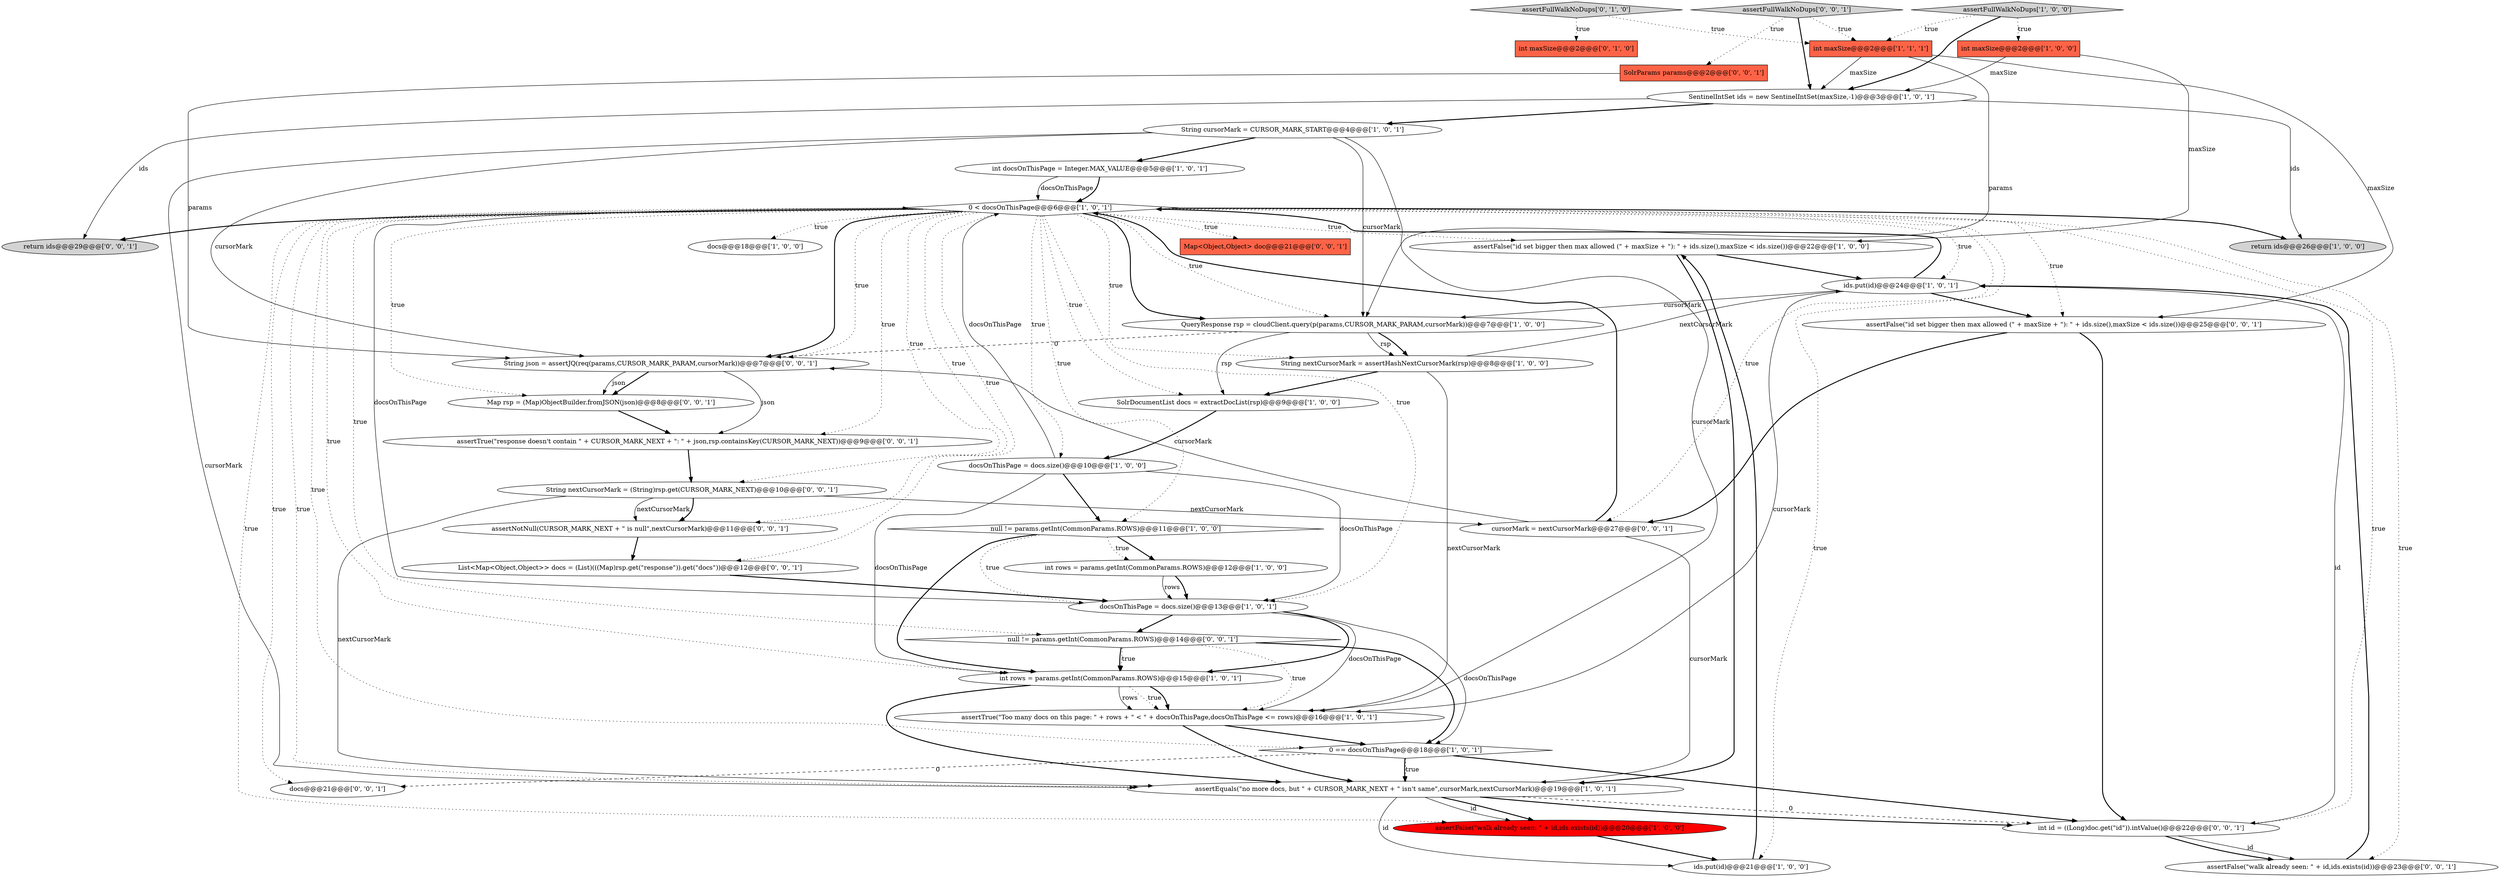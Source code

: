 digraph {
0 [style = filled, label = "assertFullWalkNoDups['1', '0', '0']", fillcolor = lightgray, shape = diamond image = "AAA0AAABBB1BBB"];
18 [style = filled, label = "assertFalse(\"id set bigger then max allowed (\" + maxSize + \"): \" + ids.size(),maxSize < ids.size())@@@22@@@['1', '0', '0']", fillcolor = white, shape = ellipse image = "AAA0AAABBB1BBB"];
24 [style = filled, label = "int maxSize@@@2@@@['0', '1', '0']", fillcolor = tomato, shape = box image = "AAA0AAABBB2BBB"];
37 [style = filled, label = "SolrParams params@@@2@@@['0', '0', '1']", fillcolor = tomato, shape = box image = "AAA0AAABBB3BBB"];
34 [style = filled, label = "List<Map<Object,Object>> docs = (List)(((Map)rsp.get(\"response\")).get(\"docs\"))@@@12@@@['0', '0', '1']", fillcolor = white, shape = ellipse image = "AAA0AAABBB3BBB"];
41 [style = filled, label = "assertFalse(\"walk already seen: \" + id,ids.exists(id))@@@23@@@['0', '0', '1']", fillcolor = white, shape = ellipse image = "AAA0AAABBB3BBB"];
22 [style = filled, label = "int maxSize@@@2@@@['1', '1', '1']", fillcolor = tomato, shape = box image = "AAA0AAABBB1BBB"];
12 [style = filled, label = "docs@@@18@@@['1', '0', '0']", fillcolor = white, shape = ellipse image = "AAA0AAABBB1BBB"];
32 [style = filled, label = "assertFullWalkNoDups['0', '0', '1']", fillcolor = lightgray, shape = diamond image = "AAA0AAABBB3BBB"];
4 [style = filled, label = "SolrDocumentList docs = extractDocList(rsp)@@@9@@@['1', '0', '0']", fillcolor = white, shape = ellipse image = "AAA0AAABBB1BBB"];
3 [style = filled, label = "return ids@@@26@@@['1', '0', '0']", fillcolor = lightgray, shape = ellipse image = "AAA0AAABBB1BBB"];
39 [style = filled, label = "return ids@@@29@@@['0', '0', '1']", fillcolor = lightgray, shape = ellipse image = "AAA0AAABBB3BBB"];
8 [style = filled, label = "SentinelIntSet ids = new SentinelIntSet(maxSize,-1)@@@3@@@['1', '0', '1']", fillcolor = white, shape = ellipse image = "AAA0AAABBB1BBB"];
21 [style = filled, label = "int maxSize@@@2@@@['1', '0', '0']", fillcolor = tomato, shape = box image = "AAA0AAABBB1BBB"];
38 [style = filled, label = "assertNotNull(CURSOR_MARK_NEXT + \" is null\",nextCursorMark)@@@11@@@['0', '0', '1']", fillcolor = white, shape = ellipse image = "AAA0AAABBB3BBB"];
33 [style = filled, label = "docs@@@21@@@['0', '0', '1']", fillcolor = white, shape = ellipse image = "AAA0AAABBB3BBB"];
40 [style = filled, label = "int id = ((Long)doc.get(\"id\")).intValue()@@@22@@@['0', '0', '1']", fillcolor = white, shape = ellipse image = "AAA0AAABBB3BBB"];
29 [style = filled, label = "assertTrue(\"response doesn't contain \" + CURSOR_MARK_NEXT + \": \" + json,rsp.containsKey(CURSOR_MARK_NEXT))@@@9@@@['0', '0', '1']", fillcolor = white, shape = ellipse image = "AAA0AAABBB3BBB"];
20 [style = filled, label = "int rows = params.getInt(CommonParams.ROWS)@@@15@@@['1', '0', '1']", fillcolor = white, shape = ellipse image = "AAA0AAABBB1BBB"];
13 [style = filled, label = "0 < docsOnThisPage@@@6@@@['1', '0', '1']", fillcolor = white, shape = diamond image = "AAA0AAABBB1BBB"];
6 [style = filled, label = "assertFalse(\"walk already seen: \" + id,ids.exists(id))@@@20@@@['1', '0', '0']", fillcolor = red, shape = ellipse image = "AAA1AAABBB1BBB"];
23 [style = filled, label = "int docsOnThisPage = Integer.MAX_VALUE@@@5@@@['1', '0', '1']", fillcolor = white, shape = ellipse image = "AAA0AAABBB1BBB"];
5 [style = filled, label = "ids.put(id)@@@21@@@['1', '0', '0']", fillcolor = white, shape = ellipse image = "AAA0AAABBB1BBB"];
26 [style = filled, label = "Map<Object,Object> doc@@@21@@@['0', '0', '1']", fillcolor = tomato, shape = box image = "AAA0AAABBB3BBB"];
7 [style = filled, label = "ids.put(id)@@@24@@@['1', '0', '1']", fillcolor = white, shape = ellipse image = "AAA0AAABBB1BBB"];
2 [style = filled, label = "String nextCursorMark = assertHashNextCursorMark(rsp)@@@8@@@['1', '0', '0']", fillcolor = white, shape = ellipse image = "AAA0AAABBB1BBB"];
1 [style = filled, label = "String cursorMark = CURSOR_MARK_START@@@4@@@['1', '0', '1']", fillcolor = white, shape = ellipse image = "AAA0AAABBB1BBB"];
25 [style = filled, label = "assertFullWalkNoDups['0', '1', '0']", fillcolor = lightgray, shape = diamond image = "AAA0AAABBB2BBB"];
19 [style = filled, label = "docsOnThisPage = docs.size()@@@10@@@['1', '0', '0']", fillcolor = white, shape = ellipse image = "AAA0AAABBB1BBB"];
28 [style = filled, label = "assertFalse(\"id set bigger then max allowed (\" + maxSize + \"): \" + ids.size(),maxSize < ids.size())@@@25@@@['0', '0', '1']", fillcolor = white, shape = ellipse image = "AAA0AAABBB3BBB"];
35 [style = filled, label = "cursorMark = nextCursorMark@@@27@@@['0', '0', '1']", fillcolor = white, shape = ellipse image = "AAA0AAABBB3BBB"];
11 [style = filled, label = "assertTrue(\"Too many docs on this page: \" + rows + \" < \" + docsOnThisPage,docsOnThisPage <= rows)@@@16@@@['1', '0', '1']", fillcolor = white, shape = ellipse image = "AAA0AAABBB1BBB"];
31 [style = filled, label = "String json = assertJQ(req(params,CURSOR_MARK_PARAM,cursorMark))@@@7@@@['0', '0', '1']", fillcolor = white, shape = ellipse image = "AAA0AAABBB3BBB"];
30 [style = filled, label = "Map rsp = (Map)ObjectBuilder.fromJSON(json)@@@8@@@['0', '0', '1']", fillcolor = white, shape = ellipse image = "AAA0AAABBB3BBB"];
16 [style = filled, label = "QueryResponse rsp = cloudClient.query(p(params,CURSOR_MARK_PARAM,cursorMark))@@@7@@@['1', '0', '0']", fillcolor = white, shape = ellipse image = "AAA0AAABBB1BBB"];
17 [style = filled, label = "int rows = params.getInt(CommonParams.ROWS)@@@12@@@['1', '0', '0']", fillcolor = white, shape = ellipse image = "AAA0AAABBB1BBB"];
36 [style = filled, label = "String nextCursorMark = (String)rsp.get(CURSOR_MARK_NEXT)@@@10@@@['0', '0', '1']", fillcolor = white, shape = ellipse image = "AAA0AAABBB3BBB"];
10 [style = filled, label = "assertEquals(\"no more docs, but \" + CURSOR_MARK_NEXT + \" isn't same\",cursorMark,nextCursorMark)@@@19@@@['1', '0', '1']", fillcolor = white, shape = ellipse image = "AAA0AAABBB1BBB"];
15 [style = filled, label = "null != params.getInt(CommonParams.ROWS)@@@11@@@['1', '0', '0']", fillcolor = white, shape = diamond image = "AAA0AAABBB1BBB"];
27 [style = filled, label = "null != params.getInt(CommonParams.ROWS)@@@14@@@['0', '0', '1']", fillcolor = white, shape = diamond image = "AAA0AAABBB3BBB"];
9 [style = filled, label = "docsOnThisPage = docs.size()@@@13@@@['1', '0', '1']", fillcolor = white, shape = ellipse image = "AAA0AAABBB1BBB"];
14 [style = filled, label = "0 == docsOnThisPage@@@18@@@['1', '0', '1']", fillcolor = white, shape = diamond image = "AAA0AAABBB1BBB"];
21->8 [style = solid, label="maxSize"];
23->13 [style = solid, label="docsOnThisPage"];
9->11 [style = solid, label="docsOnThisPage"];
34->9 [style = bold, label=""];
13->28 [style = dotted, label="true"];
13->27 [style = dotted, label="true"];
20->11 [style = dotted, label="true"];
16->31 [style = dashed, label="0"];
11->14 [style = bold, label=""];
13->41 [style = dotted, label="true"];
10->6 [style = solid, label="id"];
17->9 [style = bold, label=""];
13->20 [style = dotted, label="true"];
1->31 [style = solid, label="cursorMark"];
21->18 [style = solid, label="maxSize"];
13->5 [style = dotted, label="true"];
36->10 [style = solid, label="nextCursorMark"];
13->10 [style = dotted, label="true"];
30->29 [style = bold, label=""];
1->23 [style = bold, label=""];
15->9 [style = dotted, label="true"];
13->35 [style = dotted, label="true"];
8->1 [style = bold, label=""];
40->7 [style = solid, label="id"];
15->17 [style = bold, label=""];
8->3 [style = solid, label="ids"];
0->21 [style = dotted, label="true"];
17->9 [style = solid, label="rows"];
23->13 [style = bold, label=""];
15->20 [style = bold, label=""];
31->30 [style = bold, label=""];
0->8 [style = bold, label=""];
32->37 [style = dotted, label="true"];
22->28 [style = solid, label="maxSize"];
13->15 [style = dotted, label="true"];
13->31 [style = bold, label=""];
35->10 [style = solid, label="cursorMark"];
19->15 [style = bold, label=""];
8->39 [style = solid, label="ids"];
13->4 [style = dotted, label="true"];
1->11 [style = solid, label="cursorMark"];
37->31 [style = solid, label="params"];
13->9 [style = dotted, label="true"];
29->36 [style = bold, label=""];
13->6 [style = dotted, label="true"];
13->36 [style = dotted, label="true"];
4->19 [style = bold, label=""];
13->19 [style = dotted, label="true"];
14->10 [style = bold, label=""];
16->2 [style = solid, label="rsp"];
13->7 [style = dotted, label="true"];
31->30 [style = solid, label="json"];
14->33 [style = dashed, label="0"];
2->4 [style = bold, label=""];
13->16 [style = bold, label=""];
15->17 [style = dotted, label="true"];
28->35 [style = bold, label=""];
27->20 [style = dotted, label="true"];
13->29 [style = dotted, label="true"];
7->11 [style = solid, label="cursorMark"];
19->20 [style = solid, label="docsOnThisPage"];
13->40 [style = dotted, label="true"];
18->7 [style = bold, label=""];
27->20 [style = bold, label=""];
19->9 [style = solid, label="docsOnThisPage"];
13->34 [style = dotted, label="true"];
13->16 [style = dotted, label="true"];
13->18 [style = dotted, label="true"];
36->35 [style = solid, label="nextCursorMark"];
27->14 [style = bold, label=""];
13->26 [style = dotted, label="true"];
7->16 [style = solid, label="cursorMark"];
25->24 [style = dotted, label="true"];
9->20 [style = bold, label=""];
13->39 [style = bold, label=""];
5->18 [style = bold, label=""];
13->38 [style = dotted, label="true"];
10->6 [style = bold, label=""];
16->4 [style = solid, label="rsp"];
9->27 [style = bold, label=""];
13->2 [style = dotted, label="true"];
6->5 [style = bold, label=""];
32->8 [style = bold, label=""];
13->30 [style = dotted, label="true"];
10->40 [style = dashed, label="0"];
13->33 [style = dotted, label="true"];
18->10 [style = bold, label=""];
7->28 [style = bold, label=""];
11->10 [style = bold, label=""];
2->7 [style = solid, label="nextCursorMark"];
38->34 [style = bold, label=""];
10->40 [style = bold, label=""];
36->38 [style = solid, label="nextCursorMark"];
40->41 [style = solid, label="id"];
13->14 [style = dotted, label="true"];
19->13 [style = solid, label="docsOnThisPage"];
20->11 [style = bold, label=""];
32->22 [style = dotted, label="true"];
7->13 [style = bold, label=""];
31->29 [style = solid, label="json"];
28->40 [style = bold, label=""];
41->7 [style = bold, label=""];
13->12 [style = dotted, label="true"];
10->5 [style = solid, label="id"];
22->16 [style = solid, label="params"];
9->13 [style = solid, label="docsOnThisPage"];
22->8 [style = solid, label="maxSize"];
16->2 [style = bold, label=""];
14->10 [style = dotted, label="true"];
9->14 [style = solid, label="docsOnThisPage"];
27->11 [style = dotted, label="true"];
0->22 [style = dotted, label="true"];
20->10 [style = bold, label=""];
13->31 [style = dotted, label="true"];
1->16 [style = solid, label="cursorMark"];
13->3 [style = bold, label=""];
40->41 [style = bold, label=""];
35->31 [style = solid, label="cursorMark"];
1->10 [style = solid, label="cursorMark"];
25->22 [style = dotted, label="true"];
36->38 [style = bold, label=""];
35->13 [style = bold, label=""];
20->11 [style = solid, label="rows"];
14->40 [style = bold, label=""];
2->11 [style = solid, label="nextCursorMark"];
}

